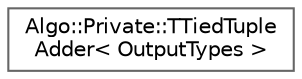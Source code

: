 digraph "Graphical Class Hierarchy"
{
 // INTERACTIVE_SVG=YES
 // LATEX_PDF_SIZE
  bgcolor="transparent";
  edge [fontname=Helvetica,fontsize=10,labelfontname=Helvetica,labelfontsize=10];
  node [fontname=Helvetica,fontsize=10,shape=box,height=0.2,width=0.4];
  rankdir="LR";
  Node0 [id="Node000000",label="Algo::Private::TTiedTuple\lAdder\< OutputTypes \>",height=0.2,width=0.4,color="grey40", fillcolor="white", style="filled",URL="$d0/d05/structAlgo_1_1Private_1_1TTiedTupleAdder.html",tooltip=" "];
}
